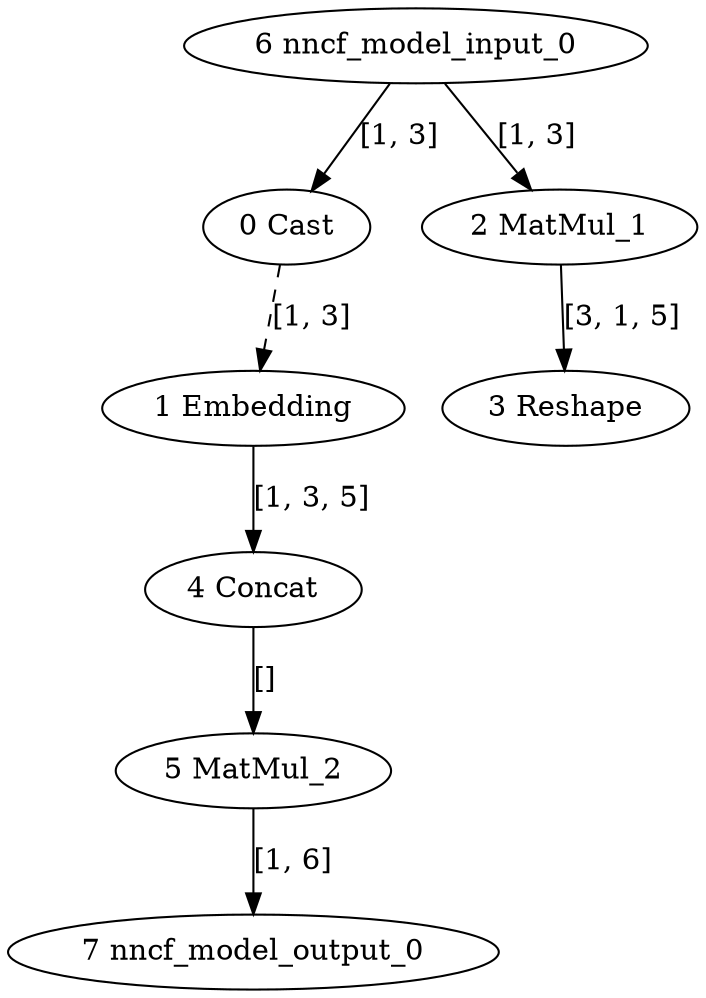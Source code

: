strict digraph  {
"0 Cast" [id=0, type=Cast];
"1 Embedding" [id=1, type=Gather];
"2 MatMul_1" [id=2, type=MatMul];
"3 Reshape" [id=3, type=Reshape];
"4 Concat" [id=4, type=Concat];
"5 MatMul_2" [id=5, type=MatMul];
"6 nncf_model_input_0" [id=6, type=nncf_model_input];
"7 nncf_model_output_0" [id=7, type=nncf_model_output];
"0 Cast" -> "1 Embedding"  [label="[1, 3]", style=dashed];
"1 Embedding" -> "4 Concat"  [label="[1, 3, 5]", style=solid];
"2 MatMul_1" -> "3 Reshape"  [label="[3, 1, 5]", style=solid];
"4 Concat" -> "5 MatMul_2"  [label="[]", style=solid];
"5 MatMul_2" -> "7 nncf_model_output_0"  [label="[1, 6]", style=solid];
"6 nncf_model_input_0" -> "0 Cast"  [label="[1, 3]", style=solid];
"6 nncf_model_input_0" -> "2 MatMul_1"  [label="[1, 3]", style=solid];
}
